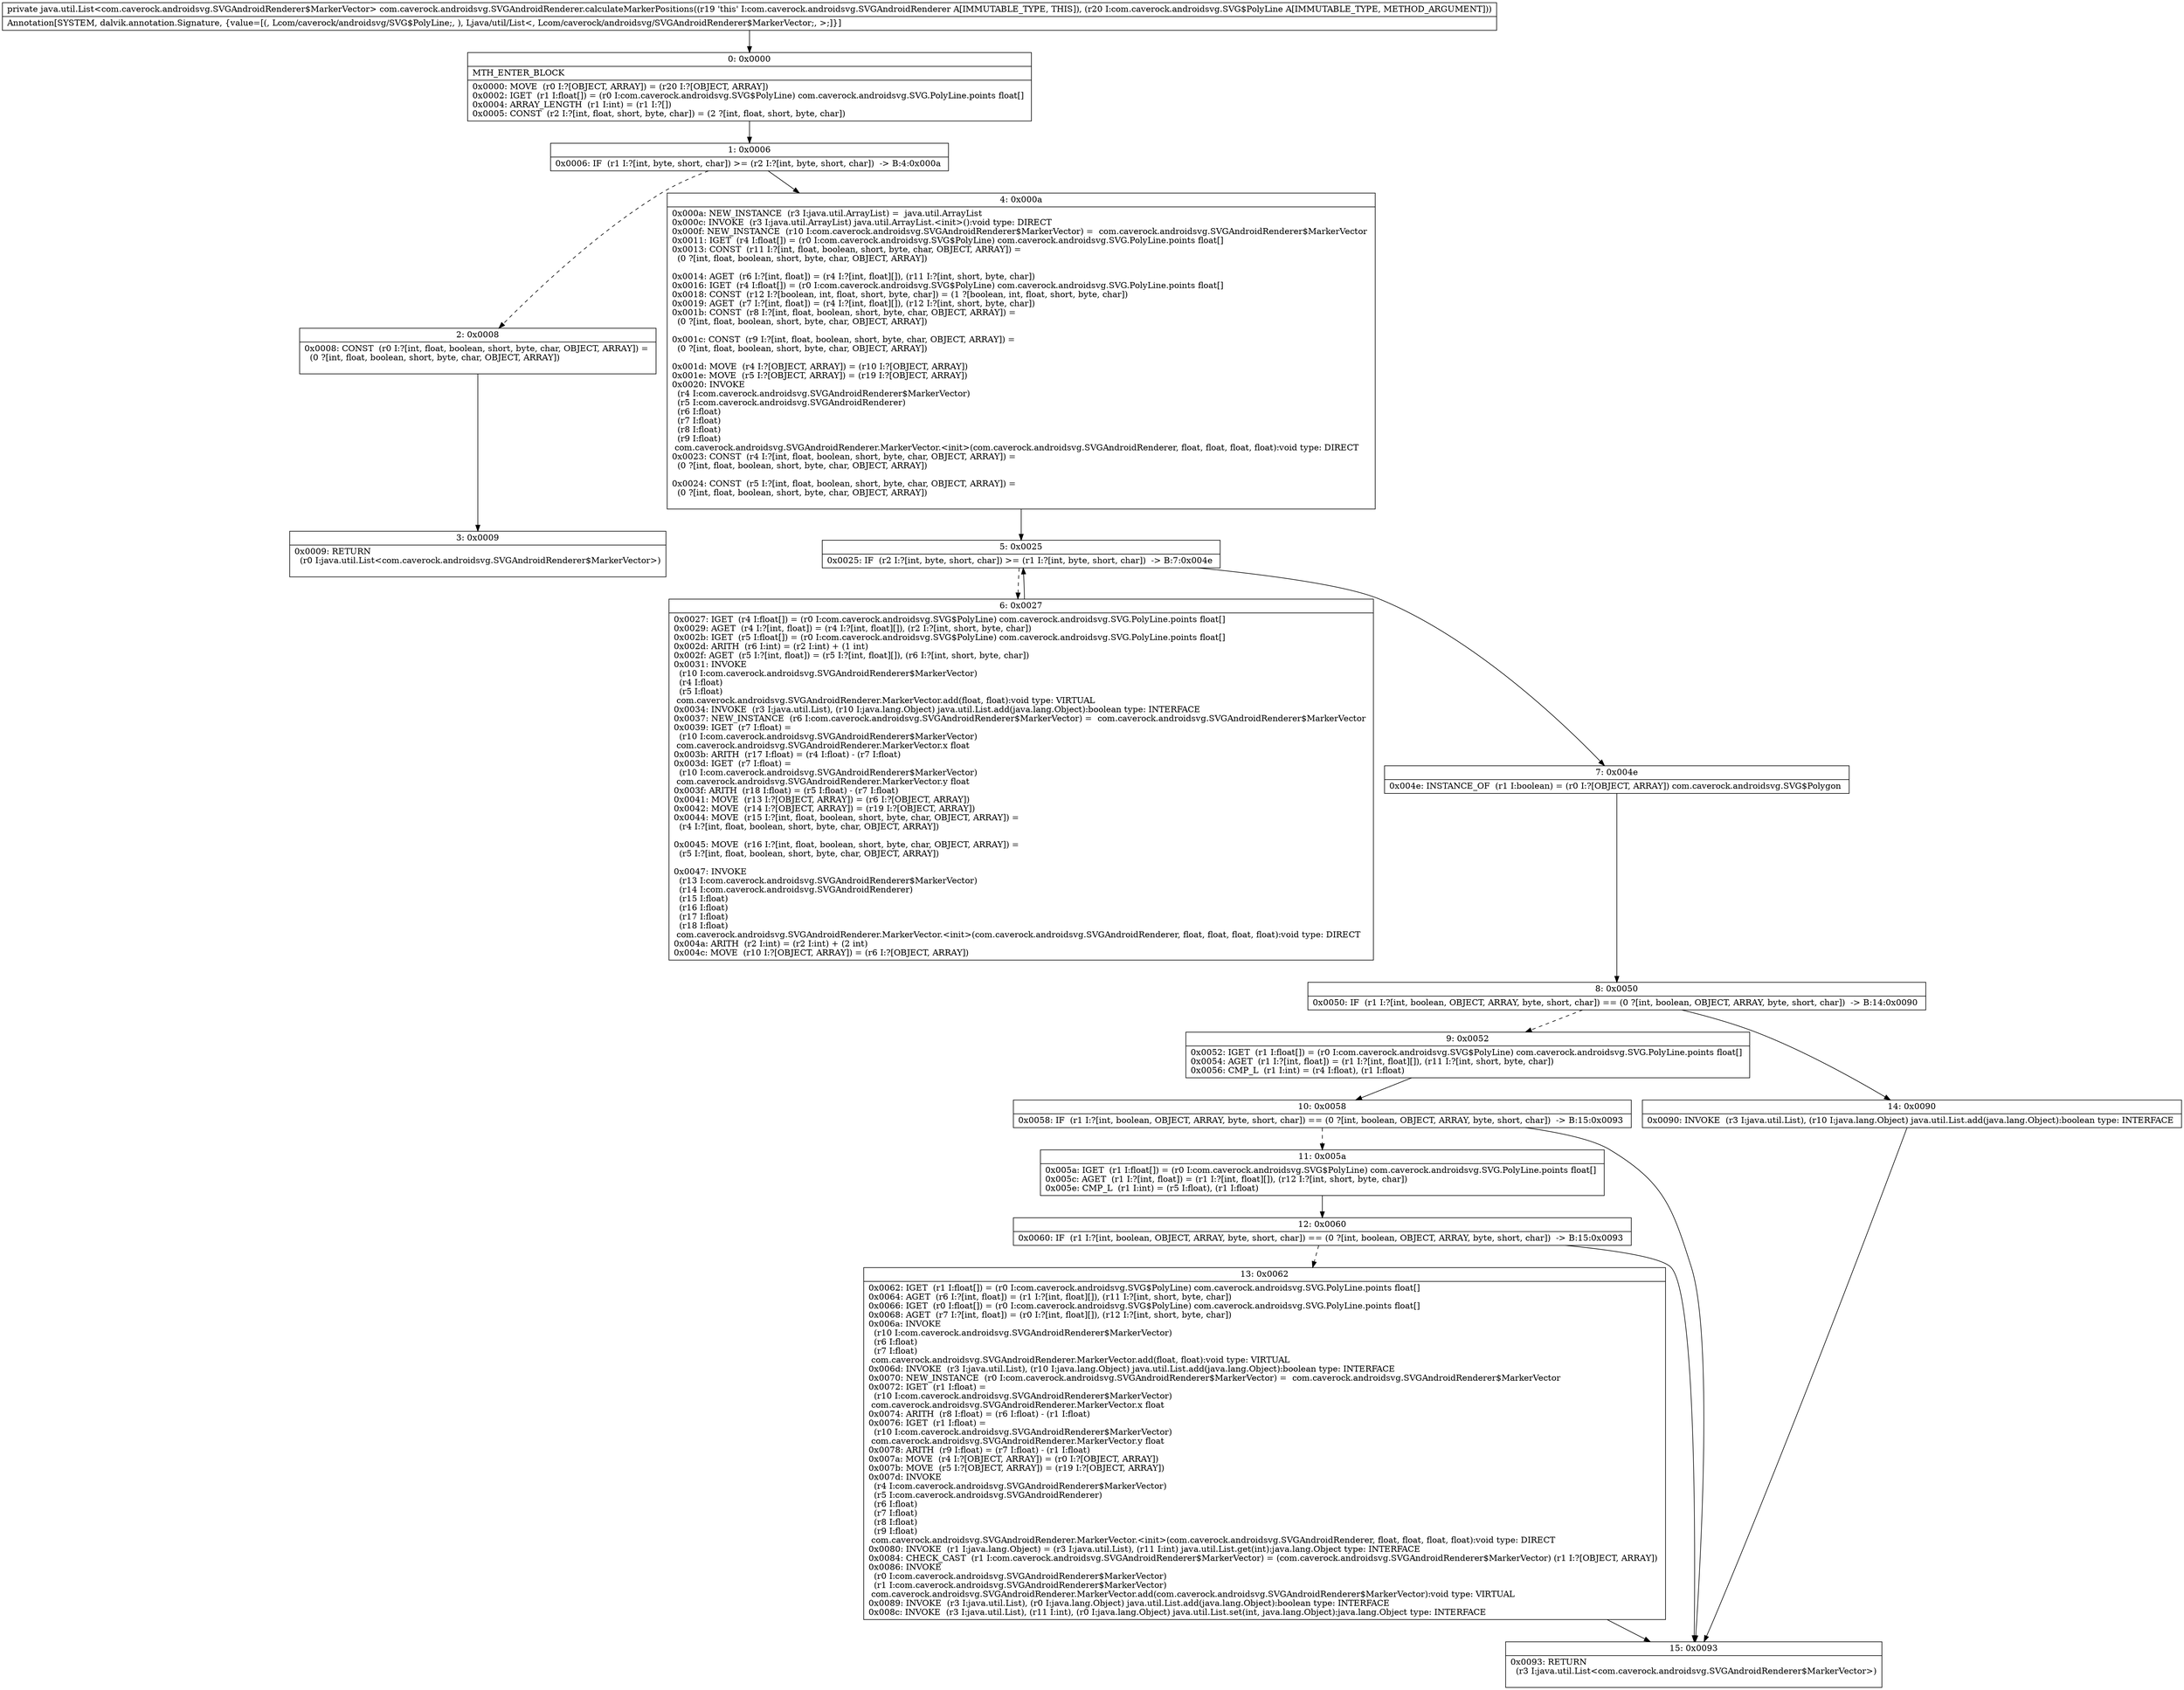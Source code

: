 digraph "CFG forcom.caverock.androidsvg.SVGAndroidRenderer.calculateMarkerPositions(Lcom\/caverock\/androidsvg\/SVG$PolyLine;)Ljava\/util\/List;" {
Node_0 [shape=record,label="{0\:\ 0x0000|MTH_ENTER_BLOCK\l|0x0000: MOVE  (r0 I:?[OBJECT, ARRAY]) = (r20 I:?[OBJECT, ARRAY]) \l0x0002: IGET  (r1 I:float[]) = (r0 I:com.caverock.androidsvg.SVG$PolyLine) com.caverock.androidsvg.SVG.PolyLine.points float[] \l0x0004: ARRAY_LENGTH  (r1 I:int) = (r1 I:?[]) \l0x0005: CONST  (r2 I:?[int, float, short, byte, char]) = (2 ?[int, float, short, byte, char]) \l}"];
Node_1 [shape=record,label="{1\:\ 0x0006|0x0006: IF  (r1 I:?[int, byte, short, char]) \>= (r2 I:?[int, byte, short, char])  \-\> B:4:0x000a \l}"];
Node_2 [shape=record,label="{2\:\ 0x0008|0x0008: CONST  (r0 I:?[int, float, boolean, short, byte, char, OBJECT, ARRAY]) = \l  (0 ?[int, float, boolean, short, byte, char, OBJECT, ARRAY])\l \l}"];
Node_3 [shape=record,label="{3\:\ 0x0009|0x0009: RETURN  \l  (r0 I:java.util.List\<com.caverock.androidsvg.SVGAndroidRenderer$MarkerVector\>)\l \l}"];
Node_4 [shape=record,label="{4\:\ 0x000a|0x000a: NEW_INSTANCE  (r3 I:java.util.ArrayList) =  java.util.ArrayList \l0x000c: INVOKE  (r3 I:java.util.ArrayList) java.util.ArrayList.\<init\>():void type: DIRECT \l0x000f: NEW_INSTANCE  (r10 I:com.caverock.androidsvg.SVGAndroidRenderer$MarkerVector) =  com.caverock.androidsvg.SVGAndroidRenderer$MarkerVector \l0x0011: IGET  (r4 I:float[]) = (r0 I:com.caverock.androidsvg.SVG$PolyLine) com.caverock.androidsvg.SVG.PolyLine.points float[] \l0x0013: CONST  (r11 I:?[int, float, boolean, short, byte, char, OBJECT, ARRAY]) = \l  (0 ?[int, float, boolean, short, byte, char, OBJECT, ARRAY])\l \l0x0014: AGET  (r6 I:?[int, float]) = (r4 I:?[int, float][]), (r11 I:?[int, short, byte, char]) \l0x0016: IGET  (r4 I:float[]) = (r0 I:com.caverock.androidsvg.SVG$PolyLine) com.caverock.androidsvg.SVG.PolyLine.points float[] \l0x0018: CONST  (r12 I:?[boolean, int, float, short, byte, char]) = (1 ?[boolean, int, float, short, byte, char]) \l0x0019: AGET  (r7 I:?[int, float]) = (r4 I:?[int, float][]), (r12 I:?[int, short, byte, char]) \l0x001b: CONST  (r8 I:?[int, float, boolean, short, byte, char, OBJECT, ARRAY]) = \l  (0 ?[int, float, boolean, short, byte, char, OBJECT, ARRAY])\l \l0x001c: CONST  (r9 I:?[int, float, boolean, short, byte, char, OBJECT, ARRAY]) = \l  (0 ?[int, float, boolean, short, byte, char, OBJECT, ARRAY])\l \l0x001d: MOVE  (r4 I:?[OBJECT, ARRAY]) = (r10 I:?[OBJECT, ARRAY]) \l0x001e: MOVE  (r5 I:?[OBJECT, ARRAY]) = (r19 I:?[OBJECT, ARRAY]) \l0x0020: INVOKE  \l  (r4 I:com.caverock.androidsvg.SVGAndroidRenderer$MarkerVector)\l  (r5 I:com.caverock.androidsvg.SVGAndroidRenderer)\l  (r6 I:float)\l  (r7 I:float)\l  (r8 I:float)\l  (r9 I:float)\l com.caverock.androidsvg.SVGAndroidRenderer.MarkerVector.\<init\>(com.caverock.androidsvg.SVGAndroidRenderer, float, float, float, float):void type: DIRECT \l0x0023: CONST  (r4 I:?[int, float, boolean, short, byte, char, OBJECT, ARRAY]) = \l  (0 ?[int, float, boolean, short, byte, char, OBJECT, ARRAY])\l \l0x0024: CONST  (r5 I:?[int, float, boolean, short, byte, char, OBJECT, ARRAY]) = \l  (0 ?[int, float, boolean, short, byte, char, OBJECT, ARRAY])\l \l}"];
Node_5 [shape=record,label="{5\:\ 0x0025|0x0025: IF  (r2 I:?[int, byte, short, char]) \>= (r1 I:?[int, byte, short, char])  \-\> B:7:0x004e \l}"];
Node_6 [shape=record,label="{6\:\ 0x0027|0x0027: IGET  (r4 I:float[]) = (r0 I:com.caverock.androidsvg.SVG$PolyLine) com.caverock.androidsvg.SVG.PolyLine.points float[] \l0x0029: AGET  (r4 I:?[int, float]) = (r4 I:?[int, float][]), (r2 I:?[int, short, byte, char]) \l0x002b: IGET  (r5 I:float[]) = (r0 I:com.caverock.androidsvg.SVG$PolyLine) com.caverock.androidsvg.SVG.PolyLine.points float[] \l0x002d: ARITH  (r6 I:int) = (r2 I:int) + (1 int) \l0x002f: AGET  (r5 I:?[int, float]) = (r5 I:?[int, float][]), (r6 I:?[int, short, byte, char]) \l0x0031: INVOKE  \l  (r10 I:com.caverock.androidsvg.SVGAndroidRenderer$MarkerVector)\l  (r4 I:float)\l  (r5 I:float)\l com.caverock.androidsvg.SVGAndroidRenderer.MarkerVector.add(float, float):void type: VIRTUAL \l0x0034: INVOKE  (r3 I:java.util.List), (r10 I:java.lang.Object) java.util.List.add(java.lang.Object):boolean type: INTERFACE \l0x0037: NEW_INSTANCE  (r6 I:com.caverock.androidsvg.SVGAndroidRenderer$MarkerVector) =  com.caverock.androidsvg.SVGAndroidRenderer$MarkerVector \l0x0039: IGET  (r7 I:float) = \l  (r10 I:com.caverock.androidsvg.SVGAndroidRenderer$MarkerVector)\l com.caverock.androidsvg.SVGAndroidRenderer.MarkerVector.x float \l0x003b: ARITH  (r17 I:float) = (r4 I:float) \- (r7 I:float) \l0x003d: IGET  (r7 I:float) = \l  (r10 I:com.caverock.androidsvg.SVGAndroidRenderer$MarkerVector)\l com.caverock.androidsvg.SVGAndroidRenderer.MarkerVector.y float \l0x003f: ARITH  (r18 I:float) = (r5 I:float) \- (r7 I:float) \l0x0041: MOVE  (r13 I:?[OBJECT, ARRAY]) = (r6 I:?[OBJECT, ARRAY]) \l0x0042: MOVE  (r14 I:?[OBJECT, ARRAY]) = (r19 I:?[OBJECT, ARRAY]) \l0x0044: MOVE  (r15 I:?[int, float, boolean, short, byte, char, OBJECT, ARRAY]) = \l  (r4 I:?[int, float, boolean, short, byte, char, OBJECT, ARRAY])\l \l0x0045: MOVE  (r16 I:?[int, float, boolean, short, byte, char, OBJECT, ARRAY]) = \l  (r5 I:?[int, float, boolean, short, byte, char, OBJECT, ARRAY])\l \l0x0047: INVOKE  \l  (r13 I:com.caverock.androidsvg.SVGAndroidRenderer$MarkerVector)\l  (r14 I:com.caverock.androidsvg.SVGAndroidRenderer)\l  (r15 I:float)\l  (r16 I:float)\l  (r17 I:float)\l  (r18 I:float)\l com.caverock.androidsvg.SVGAndroidRenderer.MarkerVector.\<init\>(com.caverock.androidsvg.SVGAndroidRenderer, float, float, float, float):void type: DIRECT \l0x004a: ARITH  (r2 I:int) = (r2 I:int) + (2 int) \l0x004c: MOVE  (r10 I:?[OBJECT, ARRAY]) = (r6 I:?[OBJECT, ARRAY]) \l}"];
Node_7 [shape=record,label="{7\:\ 0x004e|0x004e: INSTANCE_OF  (r1 I:boolean) = (r0 I:?[OBJECT, ARRAY]) com.caverock.androidsvg.SVG$Polygon \l}"];
Node_8 [shape=record,label="{8\:\ 0x0050|0x0050: IF  (r1 I:?[int, boolean, OBJECT, ARRAY, byte, short, char]) == (0 ?[int, boolean, OBJECT, ARRAY, byte, short, char])  \-\> B:14:0x0090 \l}"];
Node_9 [shape=record,label="{9\:\ 0x0052|0x0052: IGET  (r1 I:float[]) = (r0 I:com.caverock.androidsvg.SVG$PolyLine) com.caverock.androidsvg.SVG.PolyLine.points float[] \l0x0054: AGET  (r1 I:?[int, float]) = (r1 I:?[int, float][]), (r11 I:?[int, short, byte, char]) \l0x0056: CMP_L  (r1 I:int) = (r4 I:float), (r1 I:float) \l}"];
Node_10 [shape=record,label="{10\:\ 0x0058|0x0058: IF  (r1 I:?[int, boolean, OBJECT, ARRAY, byte, short, char]) == (0 ?[int, boolean, OBJECT, ARRAY, byte, short, char])  \-\> B:15:0x0093 \l}"];
Node_11 [shape=record,label="{11\:\ 0x005a|0x005a: IGET  (r1 I:float[]) = (r0 I:com.caverock.androidsvg.SVG$PolyLine) com.caverock.androidsvg.SVG.PolyLine.points float[] \l0x005c: AGET  (r1 I:?[int, float]) = (r1 I:?[int, float][]), (r12 I:?[int, short, byte, char]) \l0x005e: CMP_L  (r1 I:int) = (r5 I:float), (r1 I:float) \l}"];
Node_12 [shape=record,label="{12\:\ 0x0060|0x0060: IF  (r1 I:?[int, boolean, OBJECT, ARRAY, byte, short, char]) == (0 ?[int, boolean, OBJECT, ARRAY, byte, short, char])  \-\> B:15:0x0093 \l}"];
Node_13 [shape=record,label="{13\:\ 0x0062|0x0062: IGET  (r1 I:float[]) = (r0 I:com.caverock.androidsvg.SVG$PolyLine) com.caverock.androidsvg.SVG.PolyLine.points float[] \l0x0064: AGET  (r6 I:?[int, float]) = (r1 I:?[int, float][]), (r11 I:?[int, short, byte, char]) \l0x0066: IGET  (r0 I:float[]) = (r0 I:com.caverock.androidsvg.SVG$PolyLine) com.caverock.androidsvg.SVG.PolyLine.points float[] \l0x0068: AGET  (r7 I:?[int, float]) = (r0 I:?[int, float][]), (r12 I:?[int, short, byte, char]) \l0x006a: INVOKE  \l  (r10 I:com.caverock.androidsvg.SVGAndroidRenderer$MarkerVector)\l  (r6 I:float)\l  (r7 I:float)\l com.caverock.androidsvg.SVGAndroidRenderer.MarkerVector.add(float, float):void type: VIRTUAL \l0x006d: INVOKE  (r3 I:java.util.List), (r10 I:java.lang.Object) java.util.List.add(java.lang.Object):boolean type: INTERFACE \l0x0070: NEW_INSTANCE  (r0 I:com.caverock.androidsvg.SVGAndroidRenderer$MarkerVector) =  com.caverock.androidsvg.SVGAndroidRenderer$MarkerVector \l0x0072: IGET  (r1 I:float) = \l  (r10 I:com.caverock.androidsvg.SVGAndroidRenderer$MarkerVector)\l com.caverock.androidsvg.SVGAndroidRenderer.MarkerVector.x float \l0x0074: ARITH  (r8 I:float) = (r6 I:float) \- (r1 I:float) \l0x0076: IGET  (r1 I:float) = \l  (r10 I:com.caverock.androidsvg.SVGAndroidRenderer$MarkerVector)\l com.caverock.androidsvg.SVGAndroidRenderer.MarkerVector.y float \l0x0078: ARITH  (r9 I:float) = (r7 I:float) \- (r1 I:float) \l0x007a: MOVE  (r4 I:?[OBJECT, ARRAY]) = (r0 I:?[OBJECT, ARRAY]) \l0x007b: MOVE  (r5 I:?[OBJECT, ARRAY]) = (r19 I:?[OBJECT, ARRAY]) \l0x007d: INVOKE  \l  (r4 I:com.caverock.androidsvg.SVGAndroidRenderer$MarkerVector)\l  (r5 I:com.caverock.androidsvg.SVGAndroidRenderer)\l  (r6 I:float)\l  (r7 I:float)\l  (r8 I:float)\l  (r9 I:float)\l com.caverock.androidsvg.SVGAndroidRenderer.MarkerVector.\<init\>(com.caverock.androidsvg.SVGAndroidRenderer, float, float, float, float):void type: DIRECT \l0x0080: INVOKE  (r1 I:java.lang.Object) = (r3 I:java.util.List), (r11 I:int) java.util.List.get(int):java.lang.Object type: INTERFACE \l0x0084: CHECK_CAST  (r1 I:com.caverock.androidsvg.SVGAndroidRenderer$MarkerVector) = (com.caverock.androidsvg.SVGAndroidRenderer$MarkerVector) (r1 I:?[OBJECT, ARRAY]) \l0x0086: INVOKE  \l  (r0 I:com.caverock.androidsvg.SVGAndroidRenderer$MarkerVector)\l  (r1 I:com.caverock.androidsvg.SVGAndroidRenderer$MarkerVector)\l com.caverock.androidsvg.SVGAndroidRenderer.MarkerVector.add(com.caverock.androidsvg.SVGAndroidRenderer$MarkerVector):void type: VIRTUAL \l0x0089: INVOKE  (r3 I:java.util.List), (r0 I:java.lang.Object) java.util.List.add(java.lang.Object):boolean type: INTERFACE \l0x008c: INVOKE  (r3 I:java.util.List), (r11 I:int), (r0 I:java.lang.Object) java.util.List.set(int, java.lang.Object):java.lang.Object type: INTERFACE \l}"];
Node_14 [shape=record,label="{14\:\ 0x0090|0x0090: INVOKE  (r3 I:java.util.List), (r10 I:java.lang.Object) java.util.List.add(java.lang.Object):boolean type: INTERFACE \l}"];
Node_15 [shape=record,label="{15\:\ 0x0093|0x0093: RETURN  \l  (r3 I:java.util.List\<com.caverock.androidsvg.SVGAndroidRenderer$MarkerVector\>)\l \l}"];
MethodNode[shape=record,label="{private java.util.List\<com.caverock.androidsvg.SVGAndroidRenderer$MarkerVector\> com.caverock.androidsvg.SVGAndroidRenderer.calculateMarkerPositions((r19 'this' I:com.caverock.androidsvg.SVGAndroidRenderer A[IMMUTABLE_TYPE, THIS]), (r20 I:com.caverock.androidsvg.SVG$PolyLine A[IMMUTABLE_TYPE, METHOD_ARGUMENT]))  | Annotation[SYSTEM, dalvik.annotation.Signature, \{value=[(, Lcom\/caverock\/androidsvg\/SVG$PolyLine;, ), Ljava\/util\/List\<, Lcom\/caverock\/androidsvg\/SVGAndroidRenderer$MarkerVector;, \>;]\}]\l}"];
MethodNode -> Node_0;
Node_0 -> Node_1;
Node_1 -> Node_2[style=dashed];
Node_1 -> Node_4;
Node_2 -> Node_3;
Node_4 -> Node_5;
Node_5 -> Node_6[style=dashed];
Node_5 -> Node_7;
Node_6 -> Node_5;
Node_7 -> Node_8;
Node_8 -> Node_9[style=dashed];
Node_8 -> Node_14;
Node_9 -> Node_10;
Node_10 -> Node_11[style=dashed];
Node_10 -> Node_15;
Node_11 -> Node_12;
Node_12 -> Node_13[style=dashed];
Node_12 -> Node_15;
Node_13 -> Node_15;
Node_14 -> Node_15;
}

